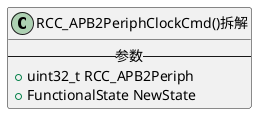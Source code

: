 @startuml 02first拆解
class RCC_APB2PeriphClockCmd()拆解{
    --参数--
    + uint32_t RCC_APB2Periph
    + FunctionalState NewState
}
@enduml
